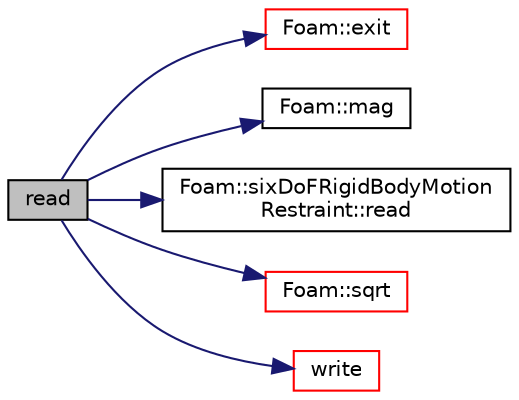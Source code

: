 digraph "read"
{
  bgcolor="transparent";
  edge [fontname="Helvetica",fontsize="10",labelfontname="Helvetica",labelfontsize="10"];
  node [fontname="Helvetica",fontsize="10",shape=record];
  rankdir="LR";
  Node280 [label="read",height=0.2,width=0.4,color="black", fillcolor="grey75", style="filled", fontcolor="black"];
  Node280 -> Node281 [color="midnightblue",fontsize="10",style="solid",fontname="Helvetica"];
  Node281 [label="Foam::exit",height=0.2,width=0.4,color="red",URL="$a21851.html#a06ca7250d8e89caf05243ec094843642"];
  Node280 -> Node330 [color="midnightblue",fontsize="10",style="solid",fontname="Helvetica"];
  Node330 [label="Foam::mag",height=0.2,width=0.4,color="black",URL="$a21851.html#a929da2a3fdcf3dacbbe0487d3a330dae"];
  Node280 -> Node331 [color="midnightblue",fontsize="10",style="solid",fontname="Helvetica"];
  Node331 [label="Foam::sixDoFRigidBodyMotion\lRestraint::read",height=0.2,width=0.4,color="black",URL="$a30789.html#a5ecbaf540d084df264d7cf954b4897cb",tooltip="Update properties from given dictionary. "];
  Node280 -> Node332 [color="midnightblue",fontsize="10",style="solid",fontname="Helvetica"];
  Node332 [label="Foam::sqrt",height=0.2,width=0.4,color="red",URL="$a21851.html#a8616bd62eebf2342a80222fecb1bda71"];
  Node280 -> Node333 [color="midnightblue",fontsize="10",style="solid",fontname="Helvetica"];
  Node333 [label="write",height=0.2,width=0.4,color="red",URL="$a30797.html#a293fdfec8bdfbd5c3913ab4c9f3454ff",tooltip="Write. "];
}

